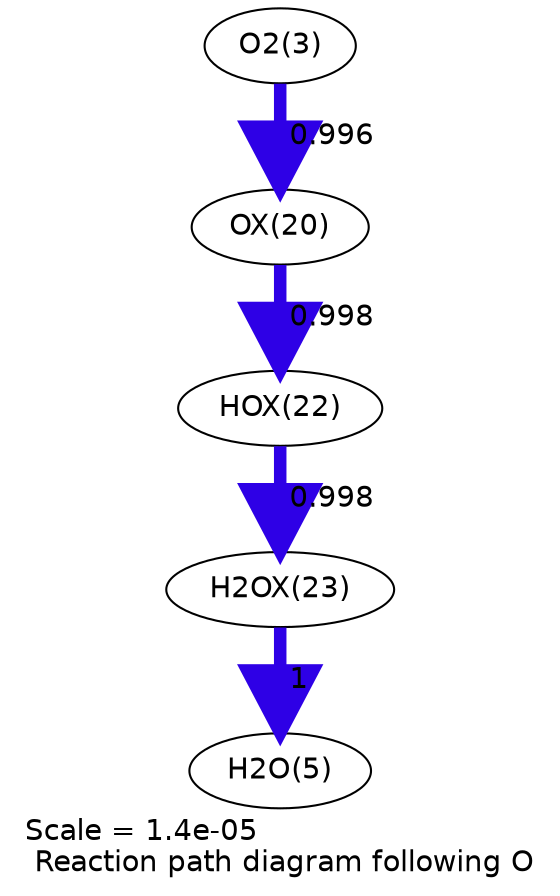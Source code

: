 digraph reaction_paths {
center=1;
s5 -> s37[fontname="Helvetica", penwidth=6, arrowsize=3, color="0.7, 1.5, 0.9"
, label=" 0.996"];
s37 -> s39[fontname="Helvetica", penwidth=6, arrowsize=3, color="0.7, 1.5, 0.9"
, label=" 0.998"];
s39 -> s40[fontname="Helvetica", penwidth=6, arrowsize=3, color="0.7, 1.5, 0.9"
, label=" 0.998"];
s40 -> s7[fontname="Helvetica", penwidth=6, arrowsize=3, color="0.7, 1.5, 0.9"
, label=" 1"];
s5 [ fontname="Helvetica", label="O2(3)"];
s7 [ fontname="Helvetica", label="H2O(5)"];
s37 [ fontname="Helvetica", label="OX(20)"];
s39 [ fontname="Helvetica", label="HOX(22)"];
s40 [ fontname="Helvetica", label="H2OX(23)"];
 label = "Scale = 1.4e-05\l Reaction path diagram following O";
 fontname = "Helvetica";
}
